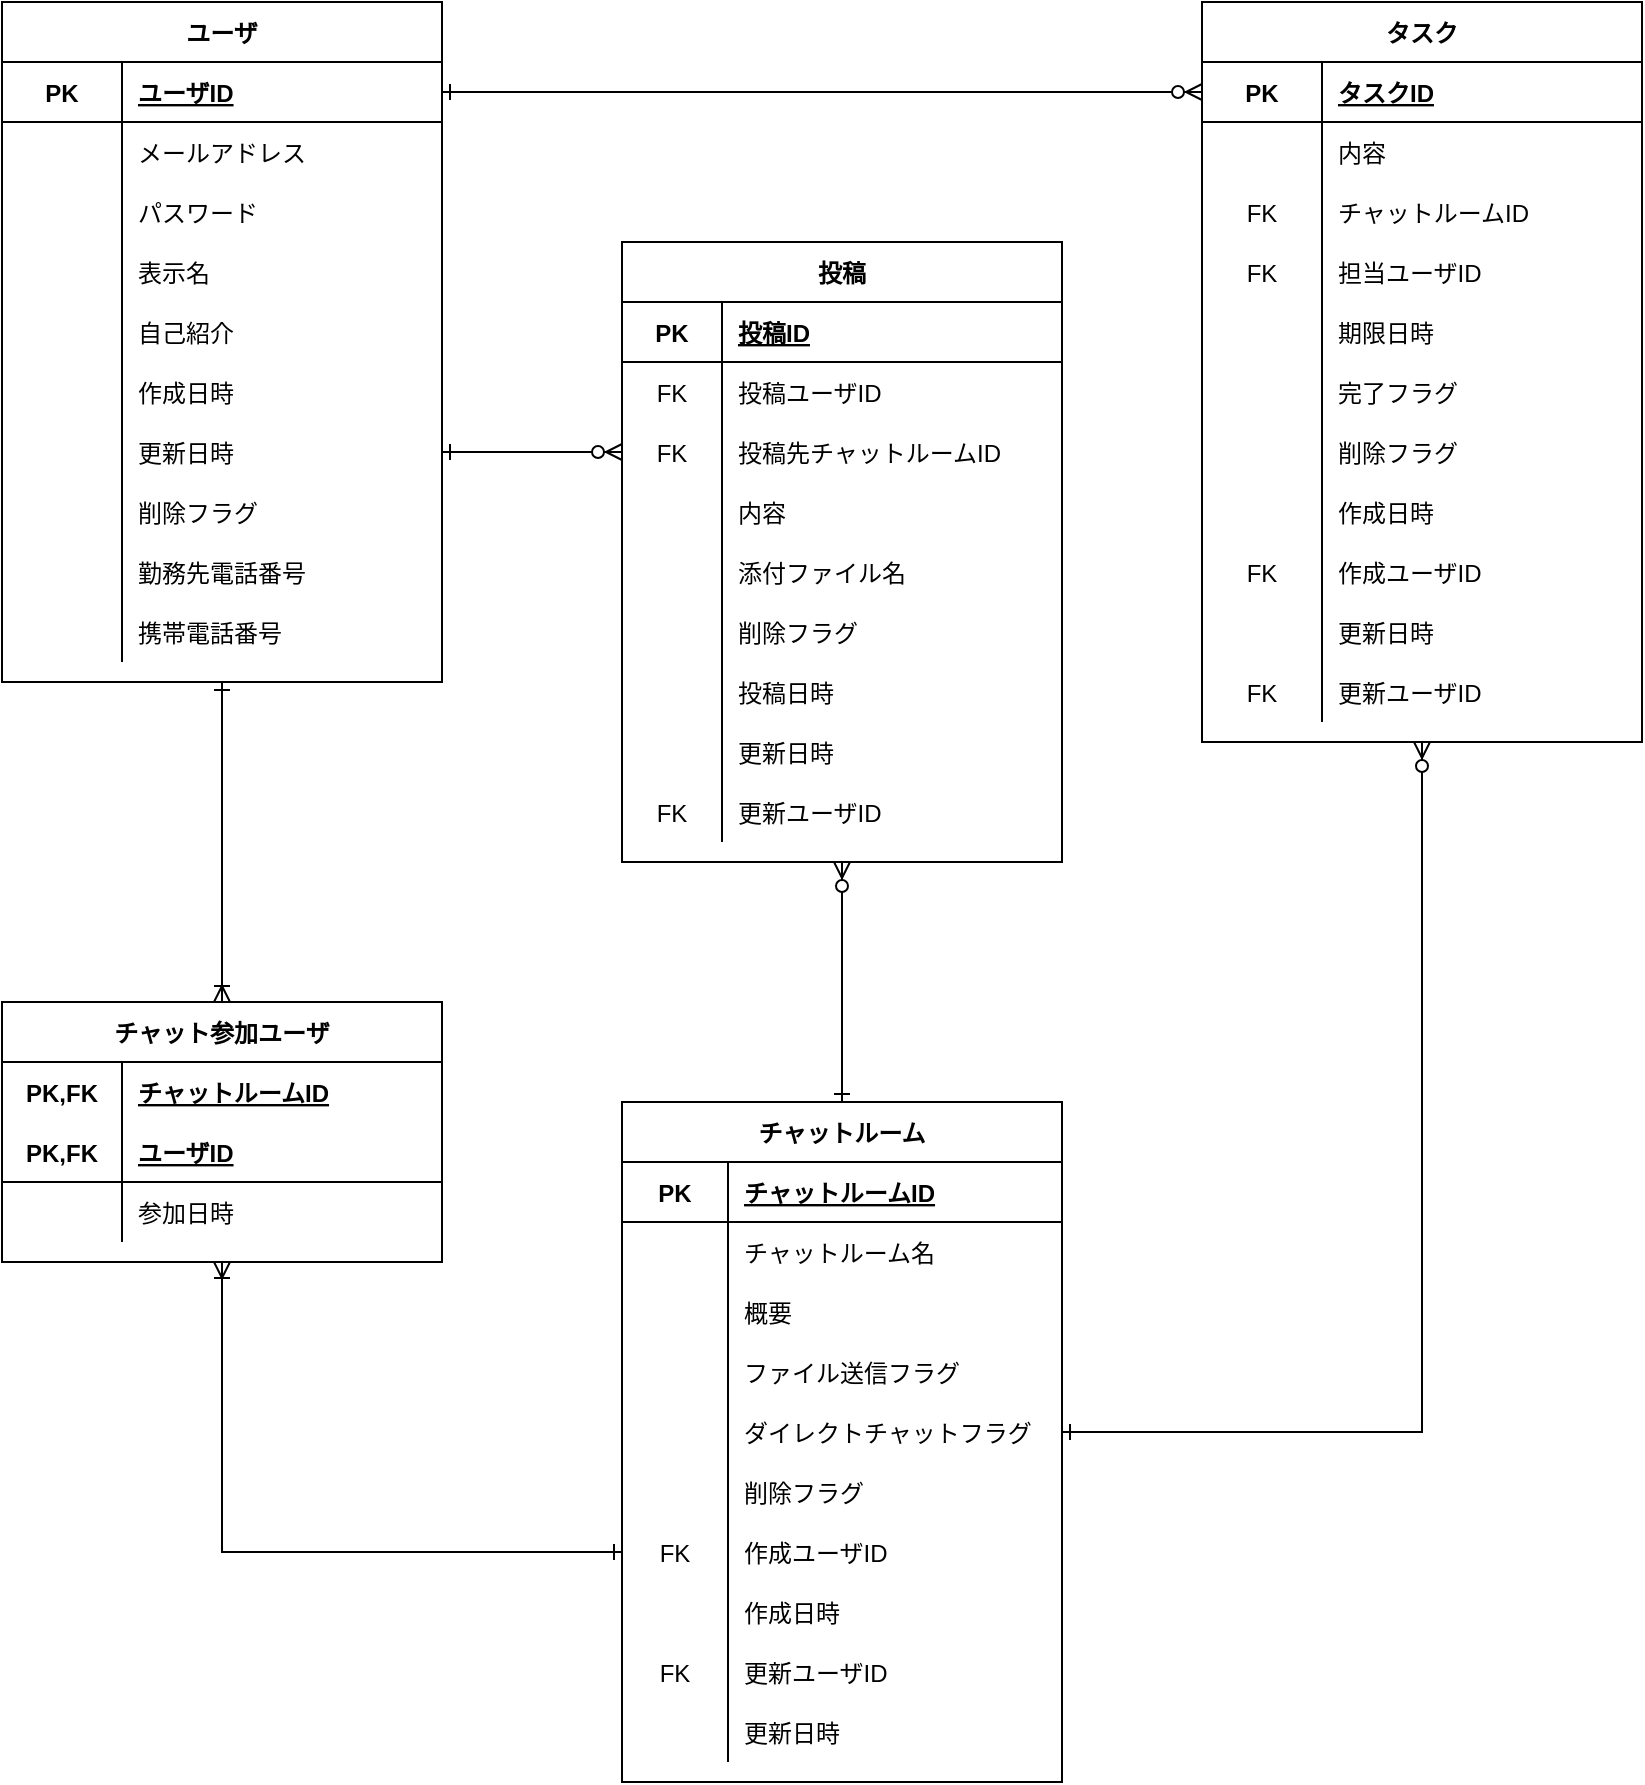<mxfile version="13.6.5">
    <diagram id="hbJlz8C48bZdmTCWGmQM" name="ページ1">
        <mxGraphModel dx="650" dy="545" grid="1" gridSize="10" guides="1" tooltips="1" connect="1" arrows="1" fold="1" page="1" pageScale="1" pageWidth="827" pageHeight="1169" math="0" shadow="0">
            <root>
                <mxCell id="0"/>
                <mxCell id="1" parent="0"/>
                <mxCell id="285" style="edgeStyle=orthogonalEdgeStyle;rounded=0;orthogonalLoop=1;jettySize=auto;html=1;exitX=0.5;exitY=1;exitDx=0;exitDy=0;entryX=0.5;entryY=0;entryDx=0;entryDy=0;startArrow=ERone;startFill=0;endArrow=ERoneToMany;endFill=0;" parent="1" source="101" target="328" edge="1">
                    <mxGeometry relative="1" as="geometry">
                        <mxPoint x="270" y="410" as="targetPoint"/>
                    </mxGeometry>
                </mxCell>
                <mxCell id="346" style="edgeStyle=orthogonalEdgeStyle;rounded=0;orthogonalLoop=1;jettySize=auto;html=1;exitX=0.5;exitY=0;exitDx=0;exitDy=0;startArrow=ERone;startFill=0;endArrow=ERzeroToMany;endFill=1;entryX=0.5;entryY=1;entryDx=0;entryDy=0;" parent="1" source="154" target="175" edge="1">
                    <mxGeometry relative="1" as="geometry">
                        <mxPoint x="825" y="720" as="targetPoint"/>
                    </mxGeometry>
                </mxCell>
                <mxCell id="347" style="edgeStyle=orthogonalEdgeStyle;rounded=0;orthogonalLoop=1;jettySize=auto;html=1;exitX=0;exitY=0.5;exitDx=0;exitDy=0;startArrow=ERone;startFill=0;endArrow=ERoneToMany;endFill=0;entryX=0.5;entryY=1;entryDx=0;entryDy=0;" parent="1" source="196" target="328" edge="1">
                    <mxGeometry relative="1" as="geometry">
                        <mxPoint x="382" y="840" as="targetPoint"/>
                        <Array as="points">
                            <mxPoint x="530" y="975"/>
                        </Array>
                    </mxGeometry>
                </mxCell>
                <mxCell id="368" style="edgeStyle=orthogonalEdgeStyle;rounded=0;orthogonalLoop=1;jettySize=auto;html=1;entryX=0;entryY=0.5;entryDx=0;entryDy=0;startArrow=ERone;startFill=0;endArrow=ERzeroToMany;endFill=1;exitX=1;exitY=0.5;exitDx=0;exitDy=0;" parent="1" source="141" target="271" edge="1">
                    <mxGeometry relative="1" as="geometry">
                        <mxPoint x="390" y="440" as="sourcePoint"/>
                        <Array as="points"/>
                    </mxGeometry>
                </mxCell>
                <mxCell id="369" style="edgeStyle=orthogonalEdgeStyle;rounded=0;orthogonalLoop=1;jettySize=auto;html=1;exitX=1;exitY=0.5;exitDx=0;exitDy=0;entryX=0;entryY=0.5;entryDx=0;entryDy=0;startArrow=ERone;startFill=0;endArrow=ERzeroToMany;endFill=1;" parent="1" source="105" target="245" edge="1">
                    <mxGeometry relative="1" as="geometry">
                        <Array as="points">
                            <mxPoint x="840" y="245"/>
                            <mxPoint x="840" y="245"/>
                        </Array>
                    </mxGeometry>
                </mxCell>
                <mxCell id="374" style="edgeStyle=orthogonalEdgeStyle;rounded=0;orthogonalLoop=1;jettySize=auto;html=1;exitX=1;exitY=0.5;exitDx=0;exitDy=0;entryX=0.5;entryY=1;entryDx=0;entryDy=0;startArrow=ERone;startFill=0;endArrow=ERzeroToMany;endFill=1;" parent="1" source="164" target="241" edge="1">
                    <mxGeometry relative="1" as="geometry"/>
                </mxCell>
                <mxCell id="241" value="タスク" style="shape=table;startSize=30;container=1;collapsible=1;childLayout=tableLayout;fixedRows=1;rowLines=0;fontStyle=1;align=center;resizeLast=1;aspect=fixed;" parent="1" vertex="1">
                    <mxGeometry x="1020" y="200" width="220" height="370" as="geometry"/>
                </mxCell>
                <mxCell id="245" value="" style="shape=partialRectangle;collapsible=0;dropTarget=0;pointerEvents=0;fillColor=none;top=0;left=0;bottom=1;right=0;points=[[0,0.5],[1,0.5]];portConstraint=eastwest;" parent="241" vertex="1">
                    <mxGeometry y="30" width="220" height="30" as="geometry"/>
                </mxCell>
                <mxCell id="246" value="PK" style="shape=partialRectangle;connectable=0;fillColor=none;top=0;left=0;bottom=0;right=0;fontStyle=1;overflow=hidden;" parent="245" vertex="1">
                    <mxGeometry width="60" height="30" as="geometry"/>
                </mxCell>
                <mxCell id="247" value="タスクID" style="shape=partialRectangle;connectable=0;fillColor=none;top=0;left=0;bottom=0;right=0;align=left;spacingLeft=6;fontStyle=5;overflow=hidden;" parent="245" vertex="1">
                    <mxGeometry x="60" width="160" height="30" as="geometry"/>
                </mxCell>
                <mxCell id="248" value="" style="shape=partialRectangle;collapsible=0;dropTarget=0;pointerEvents=0;fillColor=none;top=0;left=0;bottom=0;right=0;points=[[0,0.5],[1,0.5]];portConstraint=eastwest;" parent="241" vertex="1">
                    <mxGeometry y="60" width="220" height="30" as="geometry"/>
                </mxCell>
                <mxCell id="249" value="" style="shape=partialRectangle;connectable=0;fillColor=none;top=0;left=0;bottom=0;right=0;editable=1;overflow=hidden;" parent="248" vertex="1">
                    <mxGeometry width="60" height="30" as="geometry"/>
                </mxCell>
                <mxCell id="250" value="内容" style="shape=partialRectangle;connectable=0;fillColor=none;top=0;left=0;bottom=0;right=0;align=left;spacingLeft=6;overflow=hidden;" parent="248" vertex="1">
                    <mxGeometry x="60" width="160" height="30" as="geometry"/>
                </mxCell>
                <mxCell id="370" style="shape=partialRectangle;collapsible=0;dropTarget=0;pointerEvents=0;fillColor=none;top=0;left=0;bottom=0;right=0;points=[[0,0.5],[1,0.5]];portConstraint=eastwest;" parent="241" vertex="1">
                    <mxGeometry y="90" width="220" height="30" as="geometry"/>
                </mxCell>
                <mxCell id="371" value="FK" style="shape=partialRectangle;connectable=0;fillColor=none;top=0;left=0;bottom=0;right=0;editable=1;overflow=hidden;" parent="370" vertex="1">
                    <mxGeometry width="60" height="30" as="geometry"/>
                </mxCell>
                <mxCell id="372" value="チャットルームID" style="shape=partialRectangle;connectable=0;fillColor=none;top=0;left=0;bottom=0;right=0;align=left;spacingLeft=6;overflow=hidden;" parent="370" vertex="1">
                    <mxGeometry x="60" width="160" height="30" as="geometry"/>
                </mxCell>
                <mxCell id="251" value="" style="shape=partialRectangle;collapsible=0;dropTarget=0;pointerEvents=0;fillColor=none;top=0;left=0;bottom=0;right=0;points=[[0,0.5],[1,0.5]];portConstraint=eastwest;" parent="241" vertex="1">
                    <mxGeometry y="120" width="220" height="30" as="geometry"/>
                </mxCell>
                <mxCell id="252" value="FK" style="shape=partialRectangle;connectable=0;fillColor=none;top=0;left=0;bottom=0;right=0;editable=1;overflow=hidden;" parent="251" vertex="1">
                    <mxGeometry width="60" height="30" as="geometry"/>
                </mxCell>
                <mxCell id="253" value="担当ユーザID" style="shape=partialRectangle;connectable=0;fillColor=none;top=0;left=0;bottom=0;right=0;align=left;spacingLeft=6;overflow=hidden;" parent="251" vertex="1">
                    <mxGeometry x="60" width="160" height="30" as="geometry"/>
                </mxCell>
                <mxCell id="262" style="shape=partialRectangle;collapsible=0;dropTarget=0;pointerEvents=0;fillColor=none;top=0;left=0;bottom=0;right=0;points=[[0,0.5],[1,0.5]];portConstraint=eastwest;" parent="241" vertex="1">
                    <mxGeometry y="150" width="220" height="30" as="geometry"/>
                </mxCell>
                <mxCell id="263" value="" style="shape=partialRectangle;connectable=0;fillColor=none;top=0;left=0;bottom=0;right=0;editable=1;overflow=hidden;" parent="262" vertex="1">
                    <mxGeometry width="60" height="30" as="geometry"/>
                </mxCell>
                <mxCell id="264" value="期限日時" style="shape=partialRectangle;connectable=0;fillColor=none;top=0;left=0;bottom=0;right=0;align=left;spacingLeft=6;overflow=hidden;" parent="262" vertex="1">
                    <mxGeometry x="60" width="160" height="30" as="geometry"/>
                </mxCell>
                <mxCell id="301" style="shape=partialRectangle;collapsible=0;dropTarget=0;pointerEvents=0;fillColor=none;top=0;left=0;bottom=0;right=0;points=[[0,0.5],[1,0.5]];portConstraint=eastwest;" parent="241" vertex="1">
                    <mxGeometry y="180" width="220" height="30" as="geometry"/>
                </mxCell>
                <mxCell id="302" style="shape=partialRectangle;connectable=0;fillColor=none;top=0;left=0;bottom=0;right=0;editable=1;overflow=hidden;" parent="301" vertex="1">
                    <mxGeometry width="60" height="30" as="geometry"/>
                </mxCell>
                <mxCell id="303" value="完了フラグ" style="shape=partialRectangle;connectable=0;fillColor=none;top=0;left=0;bottom=0;right=0;align=left;spacingLeft=6;overflow=hidden;" parent="301" vertex="1">
                    <mxGeometry x="60" width="160" height="30" as="geometry"/>
                </mxCell>
                <mxCell id="304" style="shape=partialRectangle;collapsible=0;dropTarget=0;pointerEvents=0;fillColor=none;top=0;left=0;bottom=0;right=0;points=[[0,0.5],[1,0.5]];portConstraint=eastwest;" parent="241" vertex="1">
                    <mxGeometry y="210" width="220" height="30" as="geometry"/>
                </mxCell>
                <mxCell id="305" style="shape=partialRectangle;connectable=0;fillColor=none;top=0;left=0;bottom=0;right=0;editable=1;overflow=hidden;" parent="304" vertex="1">
                    <mxGeometry width="60" height="30" as="geometry"/>
                </mxCell>
                <mxCell id="306" value="削除フラグ" style="shape=partialRectangle;connectable=0;fillColor=none;top=0;left=0;bottom=0;right=0;align=left;spacingLeft=6;overflow=hidden;" parent="304" vertex="1">
                    <mxGeometry x="60" width="160" height="30" as="geometry"/>
                </mxCell>
                <mxCell id="307" style="shape=partialRectangle;collapsible=0;dropTarget=0;pointerEvents=0;fillColor=none;top=0;left=0;bottom=0;right=0;points=[[0,0.5],[1,0.5]];portConstraint=eastwest;" parent="241" vertex="1">
                    <mxGeometry y="240" width="220" height="30" as="geometry"/>
                </mxCell>
                <mxCell id="308" style="shape=partialRectangle;connectable=0;fillColor=none;top=0;left=0;bottom=0;right=0;editable=1;overflow=hidden;" parent="307" vertex="1">
                    <mxGeometry width="60" height="30" as="geometry"/>
                </mxCell>
                <mxCell id="309" value="作成日時" style="shape=partialRectangle;connectable=0;fillColor=none;top=0;left=0;bottom=0;right=0;align=left;spacingLeft=6;overflow=hidden;" parent="307" vertex="1">
                    <mxGeometry x="60" width="160" height="30" as="geometry"/>
                </mxCell>
                <mxCell id="310" style="shape=partialRectangle;collapsible=0;dropTarget=0;pointerEvents=0;fillColor=none;top=0;left=0;bottom=0;right=0;points=[[0,0.5],[1,0.5]];portConstraint=eastwest;" parent="241" vertex="1">
                    <mxGeometry y="270" width="220" height="30" as="geometry"/>
                </mxCell>
                <mxCell id="311" value="FK" style="shape=partialRectangle;connectable=0;fillColor=none;top=0;left=0;bottom=0;right=0;editable=1;overflow=hidden;" parent="310" vertex="1">
                    <mxGeometry width="60" height="30" as="geometry"/>
                </mxCell>
                <mxCell id="312" value="作成ユーザID" style="shape=partialRectangle;connectable=0;fillColor=none;top=0;left=0;bottom=0;right=0;align=left;spacingLeft=6;overflow=hidden;" parent="310" vertex="1">
                    <mxGeometry x="60" width="160" height="30" as="geometry"/>
                </mxCell>
                <mxCell id="313" style="shape=partialRectangle;collapsible=0;dropTarget=0;pointerEvents=0;fillColor=none;top=0;left=0;bottom=0;right=0;points=[[0,0.5],[1,0.5]];portConstraint=eastwest;" parent="241" vertex="1">
                    <mxGeometry y="300" width="220" height="30" as="geometry"/>
                </mxCell>
                <mxCell id="314" style="shape=partialRectangle;connectable=0;fillColor=none;top=0;left=0;bottom=0;right=0;editable=1;overflow=hidden;" parent="313" vertex="1">
                    <mxGeometry width="60" height="30" as="geometry"/>
                </mxCell>
                <mxCell id="315" value="更新日時" style="shape=partialRectangle;connectable=0;fillColor=none;top=0;left=0;bottom=0;right=0;align=left;spacingLeft=6;overflow=hidden;" parent="313" vertex="1">
                    <mxGeometry x="60" width="160" height="30" as="geometry"/>
                </mxCell>
                <mxCell id="316" style="shape=partialRectangle;collapsible=0;dropTarget=0;pointerEvents=0;fillColor=none;top=0;left=0;bottom=0;right=0;points=[[0,0.5],[1,0.5]];portConstraint=eastwest;" parent="241" vertex="1">
                    <mxGeometry y="330" width="220" height="30" as="geometry"/>
                </mxCell>
                <mxCell id="317" value="FK" style="shape=partialRectangle;connectable=0;fillColor=none;top=0;left=0;bottom=0;right=0;editable=1;overflow=hidden;" parent="316" vertex="1">
                    <mxGeometry width="60" height="30" as="geometry"/>
                </mxCell>
                <mxCell id="318" value="更新ユーザID" style="shape=partialRectangle;connectable=0;fillColor=none;top=0;left=0;bottom=0;right=0;align=left;spacingLeft=6;overflow=hidden;" parent="316" vertex="1">
                    <mxGeometry x="60" width="160" height="30" as="geometry"/>
                </mxCell>
                <mxCell id="101" value="ユーザ" style="shape=table;startSize=30;container=1;collapsible=1;childLayout=tableLayout;fixedRows=1;rowLines=0;fontStyle=1;align=center;resizeLast=1;aspect=fixed;" parent="1" vertex="1">
                    <mxGeometry x="420" y="200" width="220" height="340" as="geometry"/>
                </mxCell>
                <mxCell id="105" value="" style="shape=partialRectangle;collapsible=0;dropTarget=0;pointerEvents=0;fillColor=none;top=0;left=0;bottom=1;right=0;points=[[0,0.5],[1,0.5]];portConstraint=eastwest;" parent="101" vertex="1">
                    <mxGeometry y="30" width="220" height="30" as="geometry"/>
                </mxCell>
                <mxCell id="106" value="PK" style="shape=partialRectangle;connectable=0;fillColor=none;top=0;left=0;bottom=0;right=0;fontStyle=1;overflow=hidden;" parent="105" vertex="1">
                    <mxGeometry width="60" height="30" as="geometry"/>
                </mxCell>
                <mxCell id="107" value="ユーザID" style="shape=partialRectangle;connectable=0;fillColor=none;top=0;left=0;bottom=0;right=0;align=left;spacingLeft=6;fontStyle=5;overflow=hidden;" parent="105" vertex="1">
                    <mxGeometry x="60" width="160" height="30" as="geometry"/>
                </mxCell>
                <mxCell id="276" style="shape=partialRectangle;collapsible=0;dropTarget=0;pointerEvents=0;fillColor=none;top=0;left=0;bottom=0;right=0;points=[[0,0.5],[1,0.5]];portConstraint=eastwest;" parent="101" vertex="1">
                    <mxGeometry y="60" width="220" height="30" as="geometry"/>
                </mxCell>
                <mxCell id="277" style="shape=partialRectangle;connectable=0;fillColor=none;top=0;left=0;bottom=0;right=0;editable=1;overflow=hidden;" parent="276" vertex="1">
                    <mxGeometry width="60" height="30" as="geometry"/>
                </mxCell>
                <mxCell id="278" value="メールアドレス" style="shape=partialRectangle;connectable=0;fillColor=none;top=0;left=0;bottom=0;right=0;align=left;spacingLeft=6;overflow=hidden;" parent="276" vertex="1">
                    <mxGeometry x="60" width="160" height="30" as="geometry"/>
                </mxCell>
                <mxCell id="280" style="shape=partialRectangle;collapsible=0;dropTarget=0;pointerEvents=0;fillColor=none;top=0;left=0;bottom=0;right=0;points=[[0,0.5],[1,0.5]];portConstraint=eastwest;" parent="101" vertex="1">
                    <mxGeometry y="90" width="220" height="30" as="geometry"/>
                </mxCell>
                <mxCell id="281" style="shape=partialRectangle;connectable=0;fillColor=none;top=0;left=0;bottom=0;right=0;editable=1;overflow=hidden;" parent="280" vertex="1">
                    <mxGeometry width="60" height="30" as="geometry"/>
                </mxCell>
                <mxCell id="282" value="パスワード" style="shape=partialRectangle;connectable=0;fillColor=none;top=0;left=0;bottom=0;right=0;align=left;spacingLeft=6;overflow=hidden;" parent="280" vertex="1">
                    <mxGeometry x="60" width="160" height="30" as="geometry"/>
                </mxCell>
                <mxCell id="108" value="" style="shape=partialRectangle;collapsible=0;dropTarget=0;pointerEvents=0;fillColor=none;top=0;left=0;bottom=0;right=0;points=[[0,0.5],[1,0.5]];portConstraint=eastwest;" parent="101" vertex="1">
                    <mxGeometry y="120" width="220" height="30" as="geometry"/>
                </mxCell>
                <mxCell id="109" value="" style="shape=partialRectangle;connectable=0;fillColor=none;top=0;left=0;bottom=0;right=0;editable=1;overflow=hidden;" parent="108" vertex="1">
                    <mxGeometry width="60" height="30" as="geometry"/>
                </mxCell>
                <mxCell id="110" value="表示名" style="shape=partialRectangle;connectable=0;fillColor=none;top=0;left=0;bottom=0;right=0;align=left;spacingLeft=6;overflow=hidden;" parent="108" vertex="1">
                    <mxGeometry x="60" width="160" height="30" as="geometry"/>
                </mxCell>
                <mxCell id="111" value="" style="shape=partialRectangle;collapsible=0;dropTarget=0;pointerEvents=0;fillColor=none;top=0;left=0;bottom=0;right=0;points=[[0,0.5],[1,0.5]];portConstraint=eastwest;" parent="101" vertex="1">
                    <mxGeometry y="150" width="220" height="30" as="geometry"/>
                </mxCell>
                <mxCell id="112" value="" style="shape=partialRectangle;connectable=0;fillColor=none;top=0;left=0;bottom=0;right=0;editable=1;overflow=hidden;" parent="111" vertex="1">
                    <mxGeometry width="60" height="30" as="geometry"/>
                </mxCell>
                <mxCell id="113" value="自己紹介" style="shape=partialRectangle;connectable=0;fillColor=none;top=0;left=0;bottom=0;right=0;align=left;spacingLeft=6;overflow=hidden;" parent="111" vertex="1">
                    <mxGeometry x="60" width="160" height="30" as="geometry"/>
                </mxCell>
                <mxCell id="138" style="shape=partialRectangle;collapsible=0;dropTarget=0;pointerEvents=0;fillColor=none;top=0;left=0;bottom=0;right=0;points=[[0,0.5],[1,0.5]];portConstraint=eastwest;" parent="101" vertex="1">
                    <mxGeometry y="180" width="220" height="30" as="geometry"/>
                </mxCell>
                <mxCell id="139" style="shape=partialRectangle;connectable=0;fillColor=none;top=0;left=0;bottom=0;right=0;editable=1;overflow=hidden;" parent="138" vertex="1">
                    <mxGeometry width="60" height="30" as="geometry"/>
                </mxCell>
                <mxCell id="140" value="作成日時" style="shape=partialRectangle;connectable=0;fillColor=none;top=0;left=0;bottom=0;right=0;align=left;spacingLeft=6;overflow=hidden;" parent="138" vertex="1">
                    <mxGeometry x="60" width="160" height="30" as="geometry"/>
                </mxCell>
                <mxCell id="141" style="shape=partialRectangle;collapsible=0;dropTarget=0;pointerEvents=0;fillColor=none;top=0;left=0;bottom=0;right=0;points=[[0,0.5],[1,0.5]];portConstraint=eastwest;" parent="101" vertex="1">
                    <mxGeometry y="210" width="220" height="30" as="geometry"/>
                </mxCell>
                <mxCell id="142" style="shape=partialRectangle;connectable=0;fillColor=none;top=0;left=0;bottom=0;right=0;editable=1;overflow=hidden;" parent="141" vertex="1">
                    <mxGeometry width="60" height="30" as="geometry"/>
                </mxCell>
                <mxCell id="143" value="更新日時" style="shape=partialRectangle;connectable=0;fillColor=none;top=0;left=0;bottom=0;right=0;align=left;spacingLeft=6;overflow=hidden;" parent="141" vertex="1">
                    <mxGeometry x="60" width="160" height="30" as="geometry"/>
                </mxCell>
                <mxCell id="150" style="shape=partialRectangle;collapsible=0;dropTarget=0;pointerEvents=0;fillColor=none;top=0;left=0;bottom=0;right=0;points=[[0,0.5],[1,0.5]];portConstraint=eastwest;" parent="101" vertex="1">
                    <mxGeometry y="240" width="220" height="30" as="geometry"/>
                </mxCell>
                <mxCell id="151" style="shape=partialRectangle;connectable=0;fillColor=none;top=0;left=0;bottom=0;right=0;editable=1;overflow=hidden;" parent="150" vertex="1">
                    <mxGeometry width="60" height="30" as="geometry"/>
                </mxCell>
                <mxCell id="152" value="削除フラグ" style="shape=partialRectangle;connectable=0;fillColor=none;top=0;left=0;bottom=0;right=0;align=left;spacingLeft=6;overflow=hidden;" parent="150" vertex="1">
                    <mxGeometry x="60" width="160" height="30" as="geometry"/>
                </mxCell>
                <mxCell id="389" style="shape=partialRectangle;collapsible=0;dropTarget=0;pointerEvents=0;fillColor=none;top=0;left=0;bottom=0;right=0;points=[[0,0.5],[1,0.5]];portConstraint=eastwest;" parent="101" vertex="1">
                    <mxGeometry y="270" width="220" height="30" as="geometry"/>
                </mxCell>
                <mxCell id="390" style="shape=partialRectangle;connectable=0;fillColor=none;top=0;left=0;bottom=0;right=0;editable=1;overflow=hidden;" parent="389" vertex="1">
                    <mxGeometry width="60" height="30" as="geometry"/>
                </mxCell>
                <mxCell id="391" value="勤務先電話番号" style="shape=partialRectangle;connectable=0;fillColor=none;top=0;left=0;bottom=0;right=0;align=left;spacingLeft=6;overflow=hidden;" parent="389" vertex="1">
                    <mxGeometry x="60" width="160" height="30" as="geometry"/>
                </mxCell>
                <mxCell id="392" style="shape=partialRectangle;collapsible=0;dropTarget=0;pointerEvents=0;fillColor=none;top=0;left=0;bottom=0;right=0;points=[[0,0.5],[1,0.5]];portConstraint=eastwest;" parent="101" vertex="1">
                    <mxGeometry y="300" width="220" height="30" as="geometry"/>
                </mxCell>
                <mxCell id="393" style="shape=partialRectangle;connectable=0;fillColor=none;top=0;left=0;bottom=0;right=0;editable=1;overflow=hidden;" parent="392" vertex="1">
                    <mxGeometry width="60" height="30" as="geometry"/>
                </mxCell>
                <mxCell id="394" value="携帯電話番号" style="shape=partialRectangle;connectable=0;fillColor=none;top=0;left=0;bottom=0;right=0;align=left;spacingLeft=6;overflow=hidden;" parent="392" vertex="1">
                    <mxGeometry x="60" width="160" height="30" as="geometry"/>
                </mxCell>
                <mxCell id="328" value="チャット参加ユーザ" style="shape=table;startSize=30;container=1;collapsible=1;childLayout=tableLayout;fixedRows=1;rowLines=0;fontStyle=1;align=center;resizeLast=1;aspect=fixed;" parent="1" vertex="1">
                    <mxGeometry x="420" y="700" width="220" height="130" as="geometry"/>
                </mxCell>
                <mxCell id="329" value="" style="shape=partialRectangle;collapsible=0;dropTarget=0;pointerEvents=0;fillColor=none;top=0;left=0;bottom=0;right=0;points=[[0,0.5],[1,0.5]];portConstraint=eastwest;" parent="328" vertex="1">
                    <mxGeometry y="30" width="220" height="30" as="geometry"/>
                </mxCell>
                <mxCell id="330" value="PK,FK" style="shape=partialRectangle;connectable=0;fillColor=none;top=0;left=0;bottom=0;right=0;fontStyle=1;overflow=hidden;" parent="329" vertex="1">
                    <mxGeometry width="60" height="30" as="geometry"/>
                </mxCell>
                <mxCell id="331" value="チャットルームID" style="shape=partialRectangle;connectable=0;fillColor=none;top=0;left=0;bottom=0;right=0;align=left;spacingLeft=6;fontStyle=5;overflow=hidden;" parent="329" vertex="1">
                    <mxGeometry x="60" width="160" height="30" as="geometry"/>
                </mxCell>
                <mxCell id="332" value="" style="shape=partialRectangle;collapsible=0;dropTarget=0;pointerEvents=0;fillColor=none;top=0;left=0;bottom=1;right=0;points=[[0,0.5],[1,0.5]];portConstraint=eastwest;" parent="328" vertex="1">
                    <mxGeometry y="60" width="220" height="30" as="geometry"/>
                </mxCell>
                <mxCell id="333" value="PK,FK" style="shape=partialRectangle;connectable=0;fillColor=none;top=0;left=0;bottom=0;right=0;fontStyle=1;overflow=hidden;" parent="332" vertex="1">
                    <mxGeometry width="60" height="30" as="geometry"/>
                </mxCell>
                <mxCell id="334" value="ユーザID" style="shape=partialRectangle;connectable=0;fillColor=none;top=0;left=0;bottom=0;right=0;align=left;spacingLeft=6;fontStyle=5;overflow=hidden;" parent="332" vertex="1">
                    <mxGeometry x="60" width="160" height="30" as="geometry"/>
                </mxCell>
                <mxCell id="335" value="" style="shape=partialRectangle;collapsible=0;dropTarget=0;pointerEvents=0;fillColor=none;top=0;left=0;bottom=0;right=0;points=[[0,0.5],[1,0.5]];portConstraint=eastwest;" parent="328" vertex="1">
                    <mxGeometry y="90" width="220" height="30" as="geometry"/>
                </mxCell>
                <mxCell id="336" value="" style="shape=partialRectangle;connectable=0;fillColor=none;top=0;left=0;bottom=0;right=0;editable=1;overflow=hidden;" parent="335" vertex="1">
                    <mxGeometry width="60" height="30" as="geometry"/>
                </mxCell>
                <mxCell id="337" value="参加日時" style="shape=partialRectangle;connectable=0;fillColor=none;top=0;left=0;bottom=0;right=0;align=left;spacingLeft=6;overflow=hidden;" parent="335" vertex="1">
                    <mxGeometry x="60" width="160" height="30" as="geometry"/>
                </mxCell>
                <mxCell id="175" value="投稿" style="shape=table;startSize=30;container=1;collapsible=1;childLayout=tableLayout;fixedRows=1;rowLines=0;fontStyle=1;align=center;resizeLast=1;aspect=fixed;" parent="1" vertex="1">
                    <mxGeometry x="730" y="320" width="220" height="310" as="geometry"/>
                </mxCell>
                <mxCell id="176" value="" style="shape=partialRectangle;collapsible=0;dropTarget=0;pointerEvents=0;fillColor=none;top=0;left=0;bottom=1;right=0;points=[[0,0.5],[1,0.5]];portConstraint=eastwest;" parent="175" vertex="1">
                    <mxGeometry y="30" width="220" height="30" as="geometry"/>
                </mxCell>
                <mxCell id="177" value="PK" style="shape=partialRectangle;connectable=0;fillColor=none;top=0;left=0;bottom=0;right=0;fontStyle=1;overflow=hidden;" parent="176" vertex="1">
                    <mxGeometry width="50" height="30" as="geometry"/>
                </mxCell>
                <mxCell id="178" value="投稿ID" style="shape=partialRectangle;connectable=0;fillColor=none;top=0;left=0;bottom=0;right=0;align=left;spacingLeft=6;fontStyle=5;overflow=hidden;" parent="176" vertex="1">
                    <mxGeometry x="50" width="170" height="30" as="geometry"/>
                </mxCell>
                <mxCell id="267" style="shape=partialRectangle;collapsible=0;dropTarget=0;pointerEvents=0;fillColor=none;top=0;left=0;bottom=0;right=0;points=[[0,0.5],[1,0.5]];portConstraint=eastwest;" parent="175" vertex="1">
                    <mxGeometry y="60" width="220" height="30" as="geometry"/>
                </mxCell>
                <mxCell id="268" value="FK" style="shape=partialRectangle;connectable=0;fillColor=none;top=0;left=0;bottom=0;right=0;editable=1;overflow=hidden;" parent="267" vertex="1">
                    <mxGeometry width="50" height="30" as="geometry"/>
                </mxCell>
                <mxCell id="269" value="投稿ユーザID" style="shape=partialRectangle;connectable=0;fillColor=none;top=0;left=0;bottom=0;right=0;align=left;spacingLeft=6;overflow=hidden;" parent="267" vertex="1">
                    <mxGeometry x="50" width="170" height="30" as="geometry"/>
                </mxCell>
                <mxCell id="271" style="shape=partialRectangle;collapsible=0;dropTarget=0;pointerEvents=0;fillColor=none;top=0;left=0;bottom=0;right=0;points=[[0,0.5],[1,0.5]];portConstraint=eastwest;" parent="175" vertex="1">
                    <mxGeometry y="90" width="220" height="30" as="geometry"/>
                </mxCell>
                <mxCell id="272" value="FK" style="shape=partialRectangle;connectable=0;fillColor=none;top=0;left=0;bottom=0;right=0;editable=1;overflow=hidden;" parent="271" vertex="1">
                    <mxGeometry width="50" height="30" as="geometry"/>
                </mxCell>
                <mxCell id="273" value="投稿先チャットルームID" style="shape=partialRectangle;connectable=0;fillColor=none;top=0;left=0;bottom=0;right=0;align=left;spacingLeft=6;overflow=hidden;" parent="271" vertex="1">
                    <mxGeometry x="50" width="170" height="30" as="geometry"/>
                </mxCell>
                <mxCell id="180" value="" style="shape=partialRectangle;collapsible=0;dropTarget=0;pointerEvents=0;fillColor=none;top=0;left=0;bottom=0;right=0;points=[[0,0.5],[1,0.5]];portConstraint=eastwest;" parent="175" vertex="1">
                    <mxGeometry y="120" width="220" height="30" as="geometry"/>
                </mxCell>
                <mxCell id="181" value="" style="shape=partialRectangle;connectable=0;fillColor=none;top=0;left=0;bottom=0;right=0;editable=1;overflow=hidden;" parent="180" vertex="1">
                    <mxGeometry width="50" height="30" as="geometry"/>
                </mxCell>
                <mxCell id="182" value="内容" style="shape=partialRectangle;connectable=0;fillColor=none;top=0;left=0;bottom=0;right=0;align=left;spacingLeft=6;overflow=hidden;" parent="180" vertex="1">
                    <mxGeometry x="50" width="170" height="30" as="geometry"/>
                </mxCell>
                <mxCell id="184" value="" style="shape=partialRectangle;collapsible=0;dropTarget=0;pointerEvents=0;fillColor=none;top=0;left=0;bottom=0;right=0;points=[[0,0.5],[1,0.5]];portConstraint=eastwest;" parent="175" vertex="1">
                    <mxGeometry y="150" width="220" height="30" as="geometry"/>
                </mxCell>
                <mxCell id="185" value="" style="shape=partialRectangle;connectable=0;fillColor=none;top=0;left=0;bottom=0;right=0;editable=1;overflow=hidden;" parent="184" vertex="1">
                    <mxGeometry width="50" height="30" as="geometry"/>
                </mxCell>
                <mxCell id="186" value="添付ファイル名" style="shape=partialRectangle;connectable=0;fillColor=none;top=0;left=0;bottom=0;right=0;align=left;spacingLeft=6;overflow=hidden;" parent="184" vertex="1">
                    <mxGeometry x="50" width="170" height="30" as="geometry"/>
                </mxCell>
                <mxCell id="192" style="shape=partialRectangle;collapsible=0;dropTarget=0;pointerEvents=0;fillColor=none;top=0;left=0;bottom=0;right=0;points=[[0,0.5],[1,0.5]];portConstraint=eastwest;" parent="175" vertex="1">
                    <mxGeometry y="180" width="220" height="30" as="geometry"/>
                </mxCell>
                <mxCell id="193" style="shape=partialRectangle;connectable=0;fillColor=none;top=0;left=0;bottom=0;right=0;editable=1;overflow=hidden;" parent="192" vertex="1">
                    <mxGeometry width="50" height="30" as="geometry"/>
                </mxCell>
                <mxCell id="194" value="削除フラグ" style="shape=partialRectangle;connectable=0;fillColor=none;top=0;left=0;bottom=0;right=0;align=left;spacingLeft=6;overflow=hidden;" parent="192" vertex="1">
                    <mxGeometry x="50" width="170" height="30" as="geometry"/>
                </mxCell>
                <mxCell id="375" style="shape=partialRectangle;collapsible=0;dropTarget=0;pointerEvents=0;fillColor=none;top=0;left=0;bottom=0;right=0;points=[[0,0.5],[1,0.5]];portConstraint=eastwest;" parent="175" vertex="1">
                    <mxGeometry y="210" width="220" height="30" as="geometry"/>
                </mxCell>
                <mxCell id="376" style="shape=partialRectangle;connectable=0;fillColor=none;top=0;left=0;bottom=0;right=0;editable=1;overflow=hidden;" parent="375" vertex="1">
                    <mxGeometry width="50" height="30" as="geometry"/>
                </mxCell>
                <mxCell id="377" value="投稿日時" style="shape=partialRectangle;connectable=0;fillColor=none;top=0;left=0;bottom=0;right=0;align=left;spacingLeft=6;overflow=hidden;" parent="375" vertex="1">
                    <mxGeometry x="50" width="170" height="30" as="geometry"/>
                </mxCell>
                <mxCell id="382" style="shape=partialRectangle;collapsible=0;dropTarget=0;pointerEvents=0;fillColor=none;top=0;left=0;bottom=0;right=0;points=[[0,0.5],[1,0.5]];portConstraint=eastwest;" parent="175" vertex="1">
                    <mxGeometry y="240" width="220" height="30" as="geometry"/>
                </mxCell>
                <mxCell id="383" style="shape=partialRectangle;connectable=0;fillColor=none;top=0;left=0;bottom=0;right=0;editable=1;overflow=hidden;" parent="382" vertex="1">
                    <mxGeometry width="50" height="30" as="geometry"/>
                </mxCell>
                <mxCell id="384" value="更新日時" style="shape=partialRectangle;connectable=0;fillColor=none;top=0;left=0;bottom=0;right=0;align=left;spacingLeft=6;overflow=hidden;" parent="382" vertex="1">
                    <mxGeometry x="50" width="170" height="30" as="geometry"/>
                </mxCell>
                <mxCell id="385" style="shape=partialRectangle;collapsible=0;dropTarget=0;pointerEvents=0;fillColor=none;top=0;left=0;bottom=0;right=0;points=[[0,0.5],[1,0.5]];portConstraint=eastwest;" parent="175" vertex="1">
                    <mxGeometry y="270" width="220" height="30" as="geometry"/>
                </mxCell>
                <mxCell id="386" value="FK" style="shape=partialRectangle;connectable=0;fillColor=none;top=0;left=0;bottom=0;right=0;editable=1;overflow=hidden;" parent="385" vertex="1">
                    <mxGeometry width="50" height="30" as="geometry"/>
                </mxCell>
                <mxCell id="387" value="更新ユーザID" style="shape=partialRectangle;connectable=0;fillColor=none;top=0;left=0;bottom=0;right=0;align=left;spacingLeft=6;overflow=hidden;" parent="385" vertex="1">
                    <mxGeometry x="50" width="170" height="30" as="geometry"/>
                </mxCell>
                <mxCell id="154" value="チャットルーム" style="shape=table;startSize=30;container=1;collapsible=1;childLayout=tableLayout;fixedRows=1;rowLines=0;fontStyle=1;align=center;resizeLast=1;aspect=fixed;" parent="1" vertex="1">
                    <mxGeometry x="730" y="750" width="220" height="340" as="geometry"/>
                </mxCell>
                <mxCell id="155" value="" style="shape=partialRectangle;collapsible=0;dropTarget=0;pointerEvents=0;fillColor=none;top=0;left=0;bottom=1;right=0;points=[[0,0.5],[1,0.5]];portConstraint=eastwest;" parent="154" vertex="1">
                    <mxGeometry y="30" width="220" height="30" as="geometry"/>
                </mxCell>
                <mxCell id="156" value="PK" style="shape=partialRectangle;connectable=0;fillColor=none;top=0;left=0;bottom=0;right=0;fontStyle=1;overflow=hidden;" parent="155" vertex="1">
                    <mxGeometry width="53" height="30" as="geometry"/>
                </mxCell>
                <mxCell id="157" value="チャットルームID" style="shape=partialRectangle;connectable=0;fillColor=none;top=0;left=0;bottom=0;right=0;align=left;spacingLeft=6;fontStyle=5;overflow=hidden;" parent="155" vertex="1">
                    <mxGeometry x="53" width="167" height="30" as="geometry"/>
                </mxCell>
                <mxCell id="237" style="shape=partialRectangle;collapsible=0;dropTarget=0;pointerEvents=0;fillColor=none;top=0;left=0;bottom=0;right=0;points=[[0,0.5],[1,0.5]];portConstraint=eastwest;" parent="154" vertex="1">
                    <mxGeometry y="60" width="220" height="30" as="geometry"/>
                </mxCell>
                <mxCell id="238" style="shape=partialRectangle;connectable=0;fillColor=none;top=0;left=0;bottom=0;right=0;editable=1;overflow=hidden;" parent="237" vertex="1">
                    <mxGeometry width="53" height="30" as="geometry"/>
                </mxCell>
                <mxCell id="239" value="チャットルーム名" style="shape=partialRectangle;connectable=0;fillColor=none;top=0;left=0;bottom=0;right=0;align=left;spacingLeft=6;overflow=hidden;" parent="237" vertex="1">
                    <mxGeometry x="53" width="167" height="30" as="geometry"/>
                </mxCell>
                <mxCell id="158" value="" style="shape=partialRectangle;collapsible=0;dropTarget=0;pointerEvents=0;fillColor=none;top=0;left=0;bottom=0;right=0;points=[[0,0.5],[1,0.5]];portConstraint=eastwest;" parent="154" vertex="1">
                    <mxGeometry y="90" width="220" height="30" as="geometry"/>
                </mxCell>
                <mxCell id="159" value="" style="shape=partialRectangle;connectable=0;fillColor=none;top=0;left=0;bottom=0;right=0;editable=1;overflow=hidden;" parent="158" vertex="1">
                    <mxGeometry width="53" height="30" as="geometry"/>
                </mxCell>
                <mxCell id="160" value="概要" style="shape=partialRectangle;connectable=0;fillColor=none;top=0;left=0;bottom=0;right=0;align=left;spacingLeft=6;overflow=hidden;" parent="158" vertex="1">
                    <mxGeometry x="53" width="167" height="30" as="geometry"/>
                </mxCell>
                <mxCell id="161" value="" style="shape=partialRectangle;collapsible=0;dropTarget=0;pointerEvents=0;fillColor=none;top=0;left=0;bottom=0;right=0;points=[[0,0.5],[1,0.5]];portConstraint=eastwest;" parent="154" vertex="1">
                    <mxGeometry y="120" width="220" height="30" as="geometry"/>
                </mxCell>
                <mxCell id="162" value="" style="shape=partialRectangle;connectable=0;fillColor=none;top=0;left=0;bottom=0;right=0;editable=1;overflow=hidden;" parent="161" vertex="1">
                    <mxGeometry width="53" height="30" as="geometry"/>
                </mxCell>
                <mxCell id="163" value="ファイル送信フラグ" style="shape=partialRectangle;connectable=0;fillColor=none;top=0;left=0;bottom=0;right=0;align=left;spacingLeft=6;overflow=hidden;" parent="161" vertex="1">
                    <mxGeometry x="53" width="167" height="30" as="geometry"/>
                </mxCell>
                <mxCell id="164" value="" style="shape=partialRectangle;collapsible=0;dropTarget=0;pointerEvents=0;fillColor=none;top=0;left=0;bottom=0;right=0;points=[[0,0.5],[1,0.5]];portConstraint=eastwest;" parent="154" vertex="1">
                    <mxGeometry y="150" width="220" height="30" as="geometry"/>
                </mxCell>
                <mxCell id="165" value="" style="shape=partialRectangle;connectable=0;fillColor=none;top=0;left=0;bottom=0;right=0;editable=1;overflow=hidden;" parent="164" vertex="1">
                    <mxGeometry width="53" height="30" as="geometry"/>
                </mxCell>
                <mxCell id="166" value="ダイレクトチャットフラグ" style="shape=partialRectangle;connectable=0;fillColor=none;top=0;left=0;bottom=0;right=0;align=left;spacingLeft=6;overflow=hidden;" parent="164" vertex="1">
                    <mxGeometry x="53" width="167" height="30" as="geometry"/>
                </mxCell>
                <mxCell id="171" style="shape=partialRectangle;collapsible=0;dropTarget=0;pointerEvents=0;fillColor=none;top=0;left=0;bottom=0;right=0;points=[[0,0.5],[1,0.5]];portConstraint=eastwest;" parent="154" vertex="1">
                    <mxGeometry y="180" width="220" height="30" as="geometry"/>
                </mxCell>
                <mxCell id="172" style="shape=partialRectangle;connectable=0;fillColor=none;top=0;left=0;bottom=0;right=0;editable=1;overflow=hidden;" parent="171" vertex="1">
                    <mxGeometry width="53" height="30" as="geometry"/>
                </mxCell>
                <mxCell id="173" value="削除フラグ" style="shape=partialRectangle;connectable=0;fillColor=none;top=0;left=0;bottom=0;right=0;align=left;spacingLeft=6;overflow=hidden;" parent="171" vertex="1">
                    <mxGeometry x="53" width="167" height="30" as="geometry"/>
                </mxCell>
                <mxCell id="196" style="shape=partialRectangle;collapsible=0;dropTarget=0;pointerEvents=0;fillColor=none;top=0;left=0;bottom=0;right=0;points=[[0,0.5],[1,0.5]];portConstraint=eastwest;" parent="154" vertex="1">
                    <mxGeometry y="210" width="220" height="30" as="geometry"/>
                </mxCell>
                <mxCell id="197" value="FK" style="shape=partialRectangle;connectable=0;fillColor=none;top=0;left=0;bottom=0;right=0;editable=1;overflow=hidden;" parent="196" vertex="1">
                    <mxGeometry width="53" height="30" as="geometry"/>
                </mxCell>
                <mxCell id="198" value="作成ユーザID" style="shape=partialRectangle;connectable=0;fillColor=none;top=0;left=0;bottom=0;right=0;align=left;spacingLeft=6;overflow=hidden;" parent="196" vertex="1">
                    <mxGeometry x="53" width="167" height="30" as="geometry"/>
                </mxCell>
                <mxCell id="200" style="shape=partialRectangle;collapsible=0;dropTarget=0;pointerEvents=0;fillColor=none;top=0;left=0;bottom=0;right=0;points=[[0,0.5],[1,0.5]];portConstraint=eastwest;" parent="154" vertex="1">
                    <mxGeometry y="240" width="220" height="30" as="geometry"/>
                </mxCell>
                <mxCell id="201" style="shape=partialRectangle;connectable=0;fillColor=none;top=0;left=0;bottom=0;right=0;editable=1;overflow=hidden;" parent="200" vertex="1">
                    <mxGeometry width="53" height="30" as="geometry"/>
                </mxCell>
                <mxCell id="202" value="作成日時" style="shape=partialRectangle;connectable=0;fillColor=none;top=0;left=0;bottom=0;right=0;align=left;spacingLeft=6;overflow=hidden;" parent="200" vertex="1">
                    <mxGeometry x="53" width="167" height="30" as="geometry"/>
                </mxCell>
                <mxCell id="204" style="shape=partialRectangle;collapsible=0;dropTarget=0;pointerEvents=0;fillColor=none;top=0;left=0;bottom=0;right=0;points=[[0,0.5],[1,0.5]];portConstraint=eastwest;" parent="154" vertex="1">
                    <mxGeometry y="270" width="220" height="30" as="geometry"/>
                </mxCell>
                <mxCell id="205" value="FK" style="shape=partialRectangle;connectable=0;fillColor=none;top=0;left=0;bottom=0;right=0;editable=1;overflow=hidden;" parent="204" vertex="1">
                    <mxGeometry width="53" height="30" as="geometry"/>
                </mxCell>
                <mxCell id="206" value="更新ユーザID" style="shape=partialRectangle;connectable=0;fillColor=none;top=0;left=0;bottom=0;right=0;align=left;spacingLeft=6;overflow=hidden;" parent="204" vertex="1">
                    <mxGeometry x="53" width="167" height="30" as="geometry"/>
                </mxCell>
                <mxCell id="208" style="shape=partialRectangle;collapsible=0;dropTarget=0;pointerEvents=0;fillColor=none;top=0;left=0;bottom=0;right=0;points=[[0,0.5],[1,0.5]];portConstraint=eastwest;" parent="154" vertex="1">
                    <mxGeometry y="300" width="220" height="30" as="geometry"/>
                </mxCell>
                <mxCell id="209" style="shape=partialRectangle;connectable=0;fillColor=none;top=0;left=0;bottom=0;right=0;editable=1;overflow=hidden;" parent="208" vertex="1">
                    <mxGeometry width="53" height="30" as="geometry"/>
                </mxCell>
                <mxCell id="210" value="更新日時" style="shape=partialRectangle;connectable=0;fillColor=none;top=0;left=0;bottom=0;right=0;align=left;spacingLeft=6;overflow=hidden;" parent="208" vertex="1">
                    <mxGeometry x="53" width="167" height="30" as="geometry"/>
                </mxCell>
            </root>
        </mxGraphModel>
    </diagram>
</mxfile>